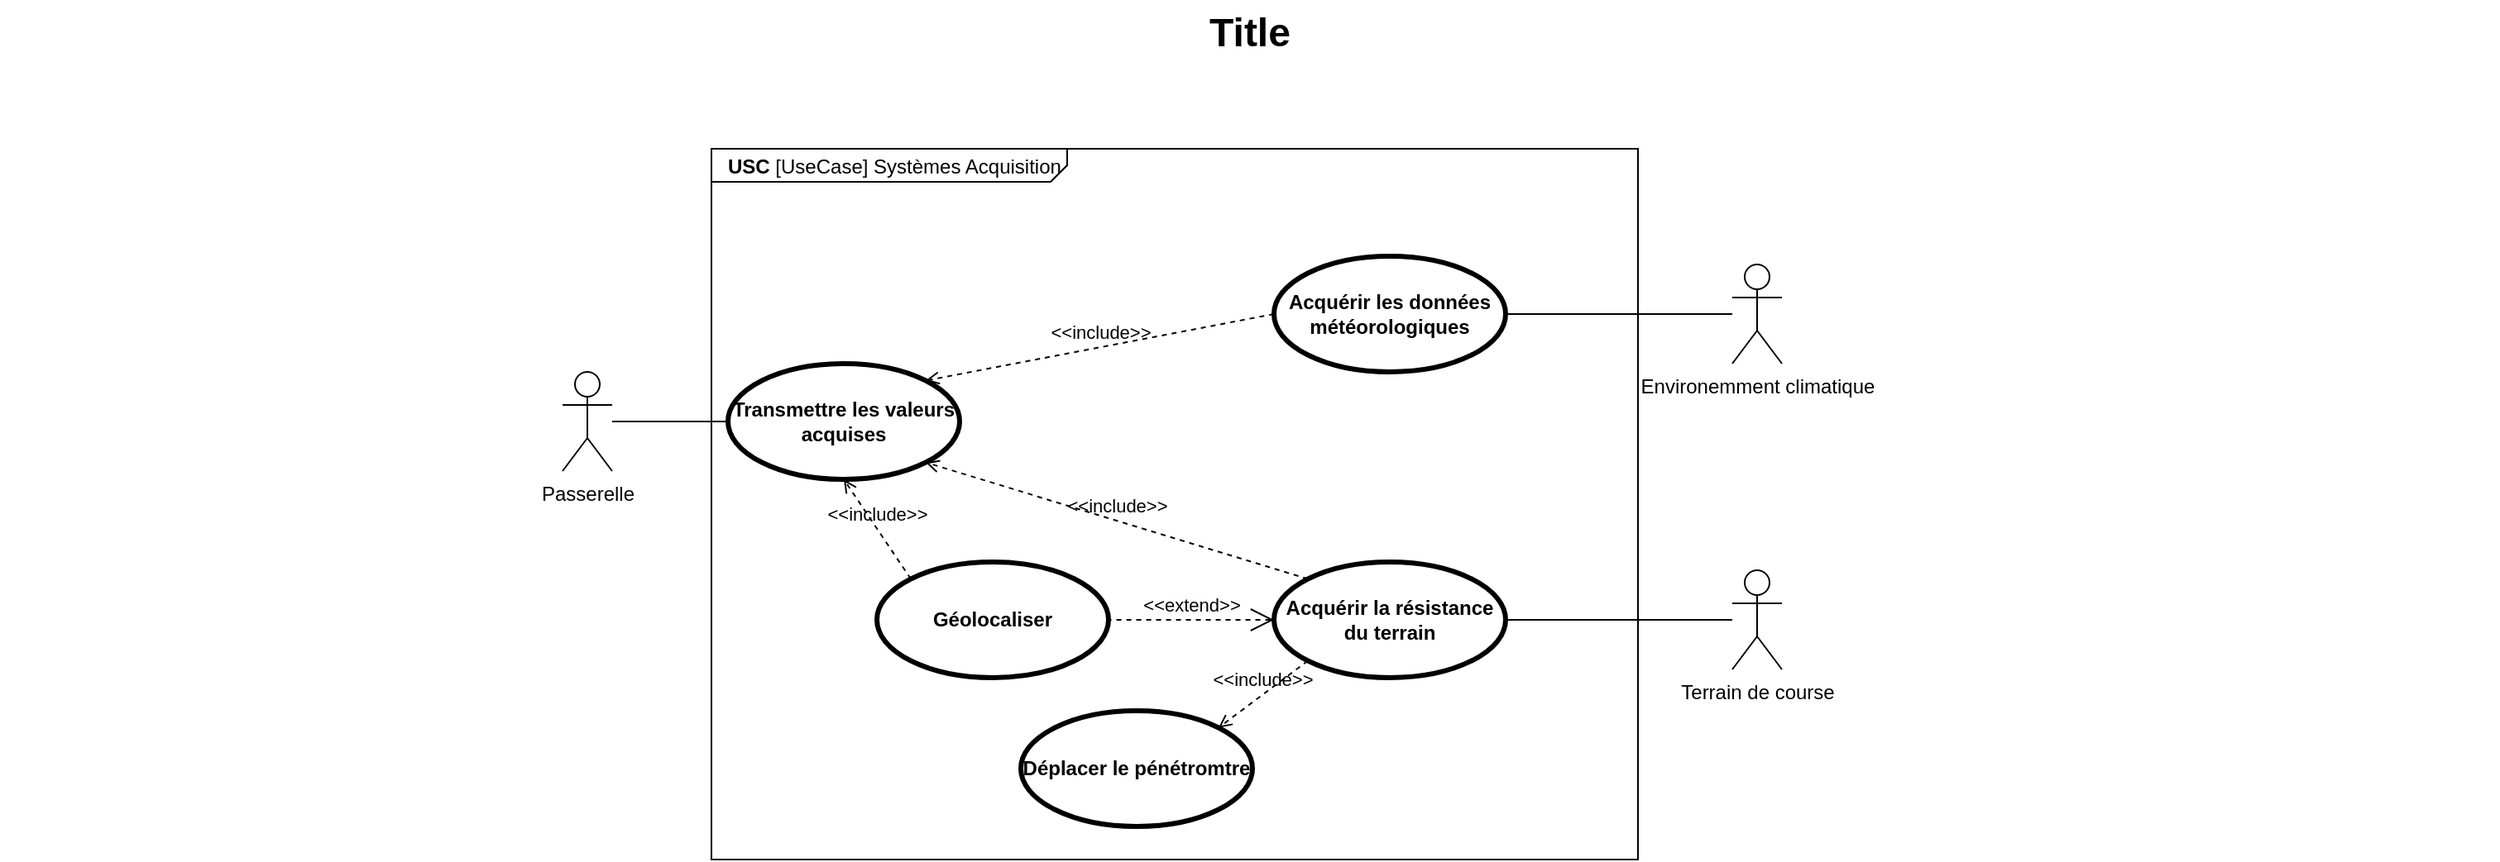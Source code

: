 <mxfile version="26.0.10">
  <diagram name="Page-1" id="929967ad-93f9-6ef4-fab6-5d389245f69c">
    <mxGraphModel dx="793" dy="654" grid="1" gridSize="10" guides="1" tooltips="1" connect="1" arrows="1" fold="1" page="1" pageScale="1.5" pageWidth="1169" pageHeight="826" background="none" math="0" shadow="0">
      <root>
        <mxCell id="0" style=";html=1;" />
        <mxCell id="1" style=";html=1;" parent="0" />
        <mxCell id="1672d66443f91eb5-23" value="Title" style="text;strokeColor=none;fillColor=none;html=1;fontSize=24;fontStyle=1;verticalAlign=middle;align=center;" parent="1" vertex="1">
          <mxGeometry x="120" y="40" width="1510" height="40" as="geometry" />
        </mxCell>
        <mxCell id="kc-IIqIBlsOipo_ezzUq-1" value="&lt;p style=&quot;margin: 0px ; margin-top: 4px ; margin-left: 10px ; text-align: left&quot;&gt;&lt;b&gt;USC&lt;/b&gt; [UseCase] Systèmes Acquisition&lt;/p&gt;" style="html=1;strokeWidth=1;shape=mxgraph.sysml.package;html=1;overflow=fill;whiteSpace=wrap;fillColor=none;gradientColor=none;fontSize=12;align=center;labelX=215.35;" parent="1" vertex="1">
          <mxGeometry x="550" y="130" width="560" height="430" as="geometry" />
        </mxCell>
        <mxCell id="kc-IIqIBlsOipo_ezzUq-2" value="Acquérir les données météorologiques" style="shape=ellipse;html=1;strokeWidth=3;fontStyle=1;whiteSpace=wrap;align=center;perimeter=ellipsePerimeter;" parent="1" vertex="1">
          <mxGeometry x="890" y="195" width="140" height="70" as="geometry" />
        </mxCell>
        <mxCell id="kc-IIqIBlsOipo_ezzUq-3" value="Acquérir la résistance du terrain" style="shape=ellipse;html=1;strokeWidth=3;fontStyle=1;whiteSpace=wrap;align=center;perimeter=ellipsePerimeter;" parent="1" vertex="1">
          <mxGeometry x="890" y="380" width="140" height="70" as="geometry" />
        </mxCell>
        <mxCell id="kc-IIqIBlsOipo_ezzUq-4" value="Déplacer le pénétromtre" style="shape=ellipse;html=1;strokeWidth=3;fontStyle=1;whiteSpace=wrap;align=center;perimeter=ellipsePerimeter;" parent="1" vertex="1">
          <mxGeometry x="737" y="470" width="140" height="70" as="geometry" />
        </mxCell>
        <mxCell id="kc-IIqIBlsOipo_ezzUq-5" value="Géolocaliser" style="shape=ellipse;html=1;strokeWidth=3;fontStyle=1;whiteSpace=wrap;align=center;perimeter=ellipsePerimeter;" parent="1" vertex="1">
          <mxGeometry x="650" y="380" width="140" height="70" as="geometry" />
        </mxCell>
        <mxCell id="kc-IIqIBlsOipo_ezzUq-6" value="Transmettre les valeurs acquises" style="shape=ellipse;html=1;strokeWidth=3;fontStyle=1;whiteSpace=wrap;align=center;perimeter=ellipsePerimeter;" parent="1" vertex="1">
          <mxGeometry x="560" y="260" width="140" height="70" as="geometry" />
        </mxCell>
        <mxCell id="kc-IIqIBlsOipo_ezzUq-7" value="Environemment climatique" style="shape=umlActor;html=1;verticalLabelPosition=bottom;verticalAlign=top;align=center;" parent="1" vertex="1">
          <mxGeometry x="1167" y="200" width="30" height="60" as="geometry" />
        </mxCell>
        <mxCell id="kc-IIqIBlsOipo_ezzUq-8" value="Terrain de course&lt;div&gt;&lt;br&gt;&lt;/div&gt;" style="shape=umlActor;html=1;verticalLabelPosition=bottom;verticalAlign=top;align=center;" parent="1" vertex="1">
          <mxGeometry x="1167" y="385" width="30" height="60" as="geometry" />
        </mxCell>
        <mxCell id="kc-IIqIBlsOipo_ezzUq-9" value="" style="edgeStyle=none;html=1;endArrow=none;verticalAlign=bottom;rounded=0;entryX=1;entryY=0.5;entryDx=0;entryDy=0;" parent="1" source="kc-IIqIBlsOipo_ezzUq-7" target="kc-IIqIBlsOipo_ezzUq-2" edge="1">
          <mxGeometry width="160" relative="1" as="geometry">
            <mxPoint x="1007" y="300" as="sourcePoint" />
            <mxPoint x="1167" y="300" as="targetPoint" />
          </mxGeometry>
        </mxCell>
        <mxCell id="kc-IIqIBlsOipo_ezzUq-11" value="" style="edgeStyle=none;html=1;endArrow=none;verticalAlign=bottom;rounded=0;entryX=1;entryY=0.5;entryDx=0;entryDy=0;" parent="1" source="kc-IIqIBlsOipo_ezzUq-8" target="kc-IIqIBlsOipo_ezzUq-3" edge="1">
          <mxGeometry width="160" relative="1" as="geometry">
            <mxPoint x="1007" y="260" as="sourcePoint" />
            <mxPoint x="1167" y="260" as="targetPoint" />
          </mxGeometry>
        </mxCell>
        <mxCell id="kc-IIqIBlsOipo_ezzUq-15" value="Passerelle" style="shape=umlActor;html=1;verticalLabelPosition=bottom;verticalAlign=top;align=center;" parent="1" vertex="1">
          <mxGeometry x="460" y="265" width="30" height="60" as="geometry" />
        </mxCell>
        <mxCell id="kc-IIqIBlsOipo_ezzUq-16" style="edgeStyle=orthogonalEdgeStyle;rounded=0;orthogonalLoop=1;jettySize=auto;html=1;exitX=0.5;exitY=1;exitDx=0;exitDy=0;" parent="1" source="kc-IIqIBlsOipo_ezzUq-6" target="kc-IIqIBlsOipo_ezzUq-6" edge="1">
          <mxGeometry relative="1" as="geometry" />
        </mxCell>
        <mxCell id="kc-IIqIBlsOipo_ezzUq-17" value="" style="edgeStyle=none;html=1;endArrow=none;verticalAlign=bottom;rounded=0;exitX=0;exitY=0.5;exitDx=0;exitDy=0;" parent="1" source="kc-IIqIBlsOipo_ezzUq-6" target="kc-IIqIBlsOipo_ezzUq-15" edge="1">
          <mxGeometry width="160" relative="1" as="geometry">
            <mxPoint x="1177" y="425" as="sourcePoint" />
            <mxPoint x="1040" y="425" as="targetPoint" />
          </mxGeometry>
        </mxCell>
        <mxCell id="kc-IIqIBlsOipo_ezzUq-18" value="&amp;lt;&amp;lt;include&amp;gt;&amp;gt;" style="edgeStyle=none;html=1;endArrow=open;verticalAlign=bottom;dashed=1;labelBackgroundColor=none;rounded=0;exitX=0;exitY=0;exitDx=0;exitDy=0;entryX=1;entryY=1;entryDx=0;entryDy=0;" parent="1" source="kc-IIqIBlsOipo_ezzUq-3" target="kc-IIqIBlsOipo_ezzUq-6" edge="1">
          <mxGeometry width="160" relative="1" as="geometry">
            <mxPoint x="740" y="300" as="sourcePoint" />
            <mxPoint x="900" y="300" as="targetPoint" />
          </mxGeometry>
        </mxCell>
        <mxCell id="kc-IIqIBlsOipo_ezzUq-19" value="&amp;lt;&amp;lt;include&amp;gt;&amp;gt;" style="edgeStyle=none;html=1;endArrow=open;verticalAlign=bottom;dashed=1;labelBackgroundColor=none;rounded=0;exitX=0;exitY=0.5;exitDx=0;exitDy=0;entryX=1;entryY=0;entryDx=0;entryDy=0;" parent="1" source="kc-IIqIBlsOipo_ezzUq-2" target="kc-IIqIBlsOipo_ezzUq-6" edge="1">
          <mxGeometry width="160" relative="1" as="geometry">
            <mxPoint x="920" y="401" as="sourcePoint" />
            <mxPoint x="690" y="329" as="targetPoint" />
          </mxGeometry>
        </mxCell>
        <mxCell id="kc-IIqIBlsOipo_ezzUq-20" value="&amp;lt;&amp;lt;include&amp;gt;&amp;gt;" style="edgeStyle=none;html=1;endArrow=open;verticalAlign=bottom;dashed=1;labelBackgroundColor=none;rounded=0;exitX=0;exitY=0;exitDx=0;exitDy=0;entryX=0.5;entryY=1;entryDx=0;entryDy=0;" parent="1" source="kc-IIqIBlsOipo_ezzUq-5" target="kc-IIqIBlsOipo_ezzUq-6" edge="1">
          <mxGeometry width="160" relative="1" as="geometry">
            <mxPoint x="930" y="411" as="sourcePoint" />
            <mxPoint x="700" y="339" as="targetPoint" />
          </mxGeometry>
        </mxCell>
        <mxCell id="kc-IIqIBlsOipo_ezzUq-21" value="&amp;lt;&amp;lt;include&amp;gt;&amp;gt;" style="edgeStyle=none;html=1;endArrow=open;verticalAlign=bottom;dashed=1;labelBackgroundColor=none;rounded=0;exitX=0;exitY=1;exitDx=0;exitDy=0;entryX=1;entryY=0;entryDx=0;entryDy=0;" parent="1" source="kc-IIqIBlsOipo_ezzUq-3" target="kc-IIqIBlsOipo_ezzUq-4" edge="1">
          <mxGeometry width="160" relative="1" as="geometry">
            <mxPoint x="940" y="421" as="sourcePoint" />
            <mxPoint x="710" y="349" as="targetPoint" />
          </mxGeometry>
        </mxCell>
        <mxCell id="kc-IIqIBlsOipo_ezzUq-22" value="&amp;lt;&amp;lt;extend&amp;gt;&amp;gt;" style="edgeStyle=none;html=1;startArrow=open;endArrow=none;startSize=12;verticalAlign=bottom;dashed=1;labelBackgroundColor=none;rounded=0;exitX=0;exitY=0.5;exitDx=0;exitDy=0;entryX=1;entryY=0.5;entryDx=0;entryDy=0;" parent="1" source="kc-IIqIBlsOipo_ezzUq-3" target="kc-IIqIBlsOipo_ezzUq-5" edge="1">
          <mxGeometry width="160" relative="1" as="geometry">
            <mxPoint x="740" y="300" as="sourcePoint" />
            <mxPoint x="900" y="300" as="targetPoint" />
          </mxGeometry>
        </mxCell>
      </root>
    </mxGraphModel>
  </diagram>
</mxfile>

